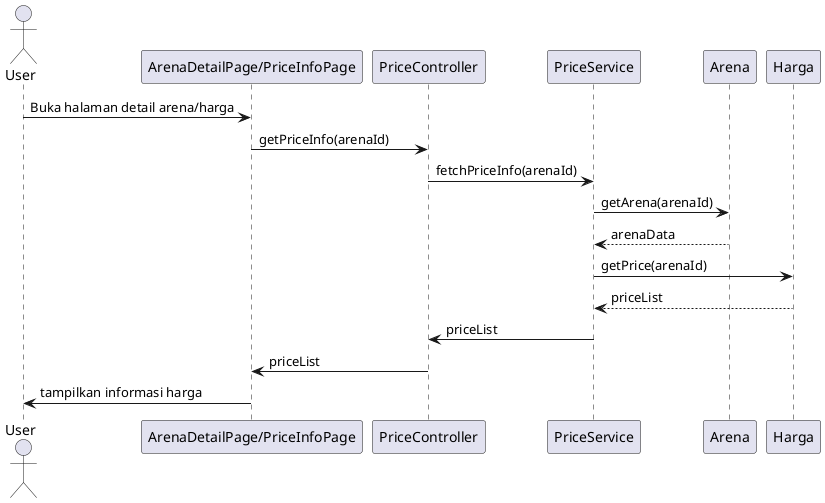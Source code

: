 @startuml
actor User
participant "ArenaDetailPage/PriceInfoPage" as UI
participant "PriceController" as Controller
participant "PriceService" as Service
participant "Arena" as ArenaEntity
participant "Harga" as PriceEntity

User -> UI : Buka halaman detail arena/harga
UI -> Controller : getPriceInfo(arenaId)
Controller -> Service : fetchPriceInfo(arenaId)
Service -> ArenaEntity : getArena(arenaId)
ArenaEntity --> Service : arenaData
Service -> PriceEntity : getPrice(arenaId)
PriceEntity --> Service : priceList
Service -> Controller : priceList
Controller -> UI : priceList
UI -> User : tampilkan informasi harga
@enduml
